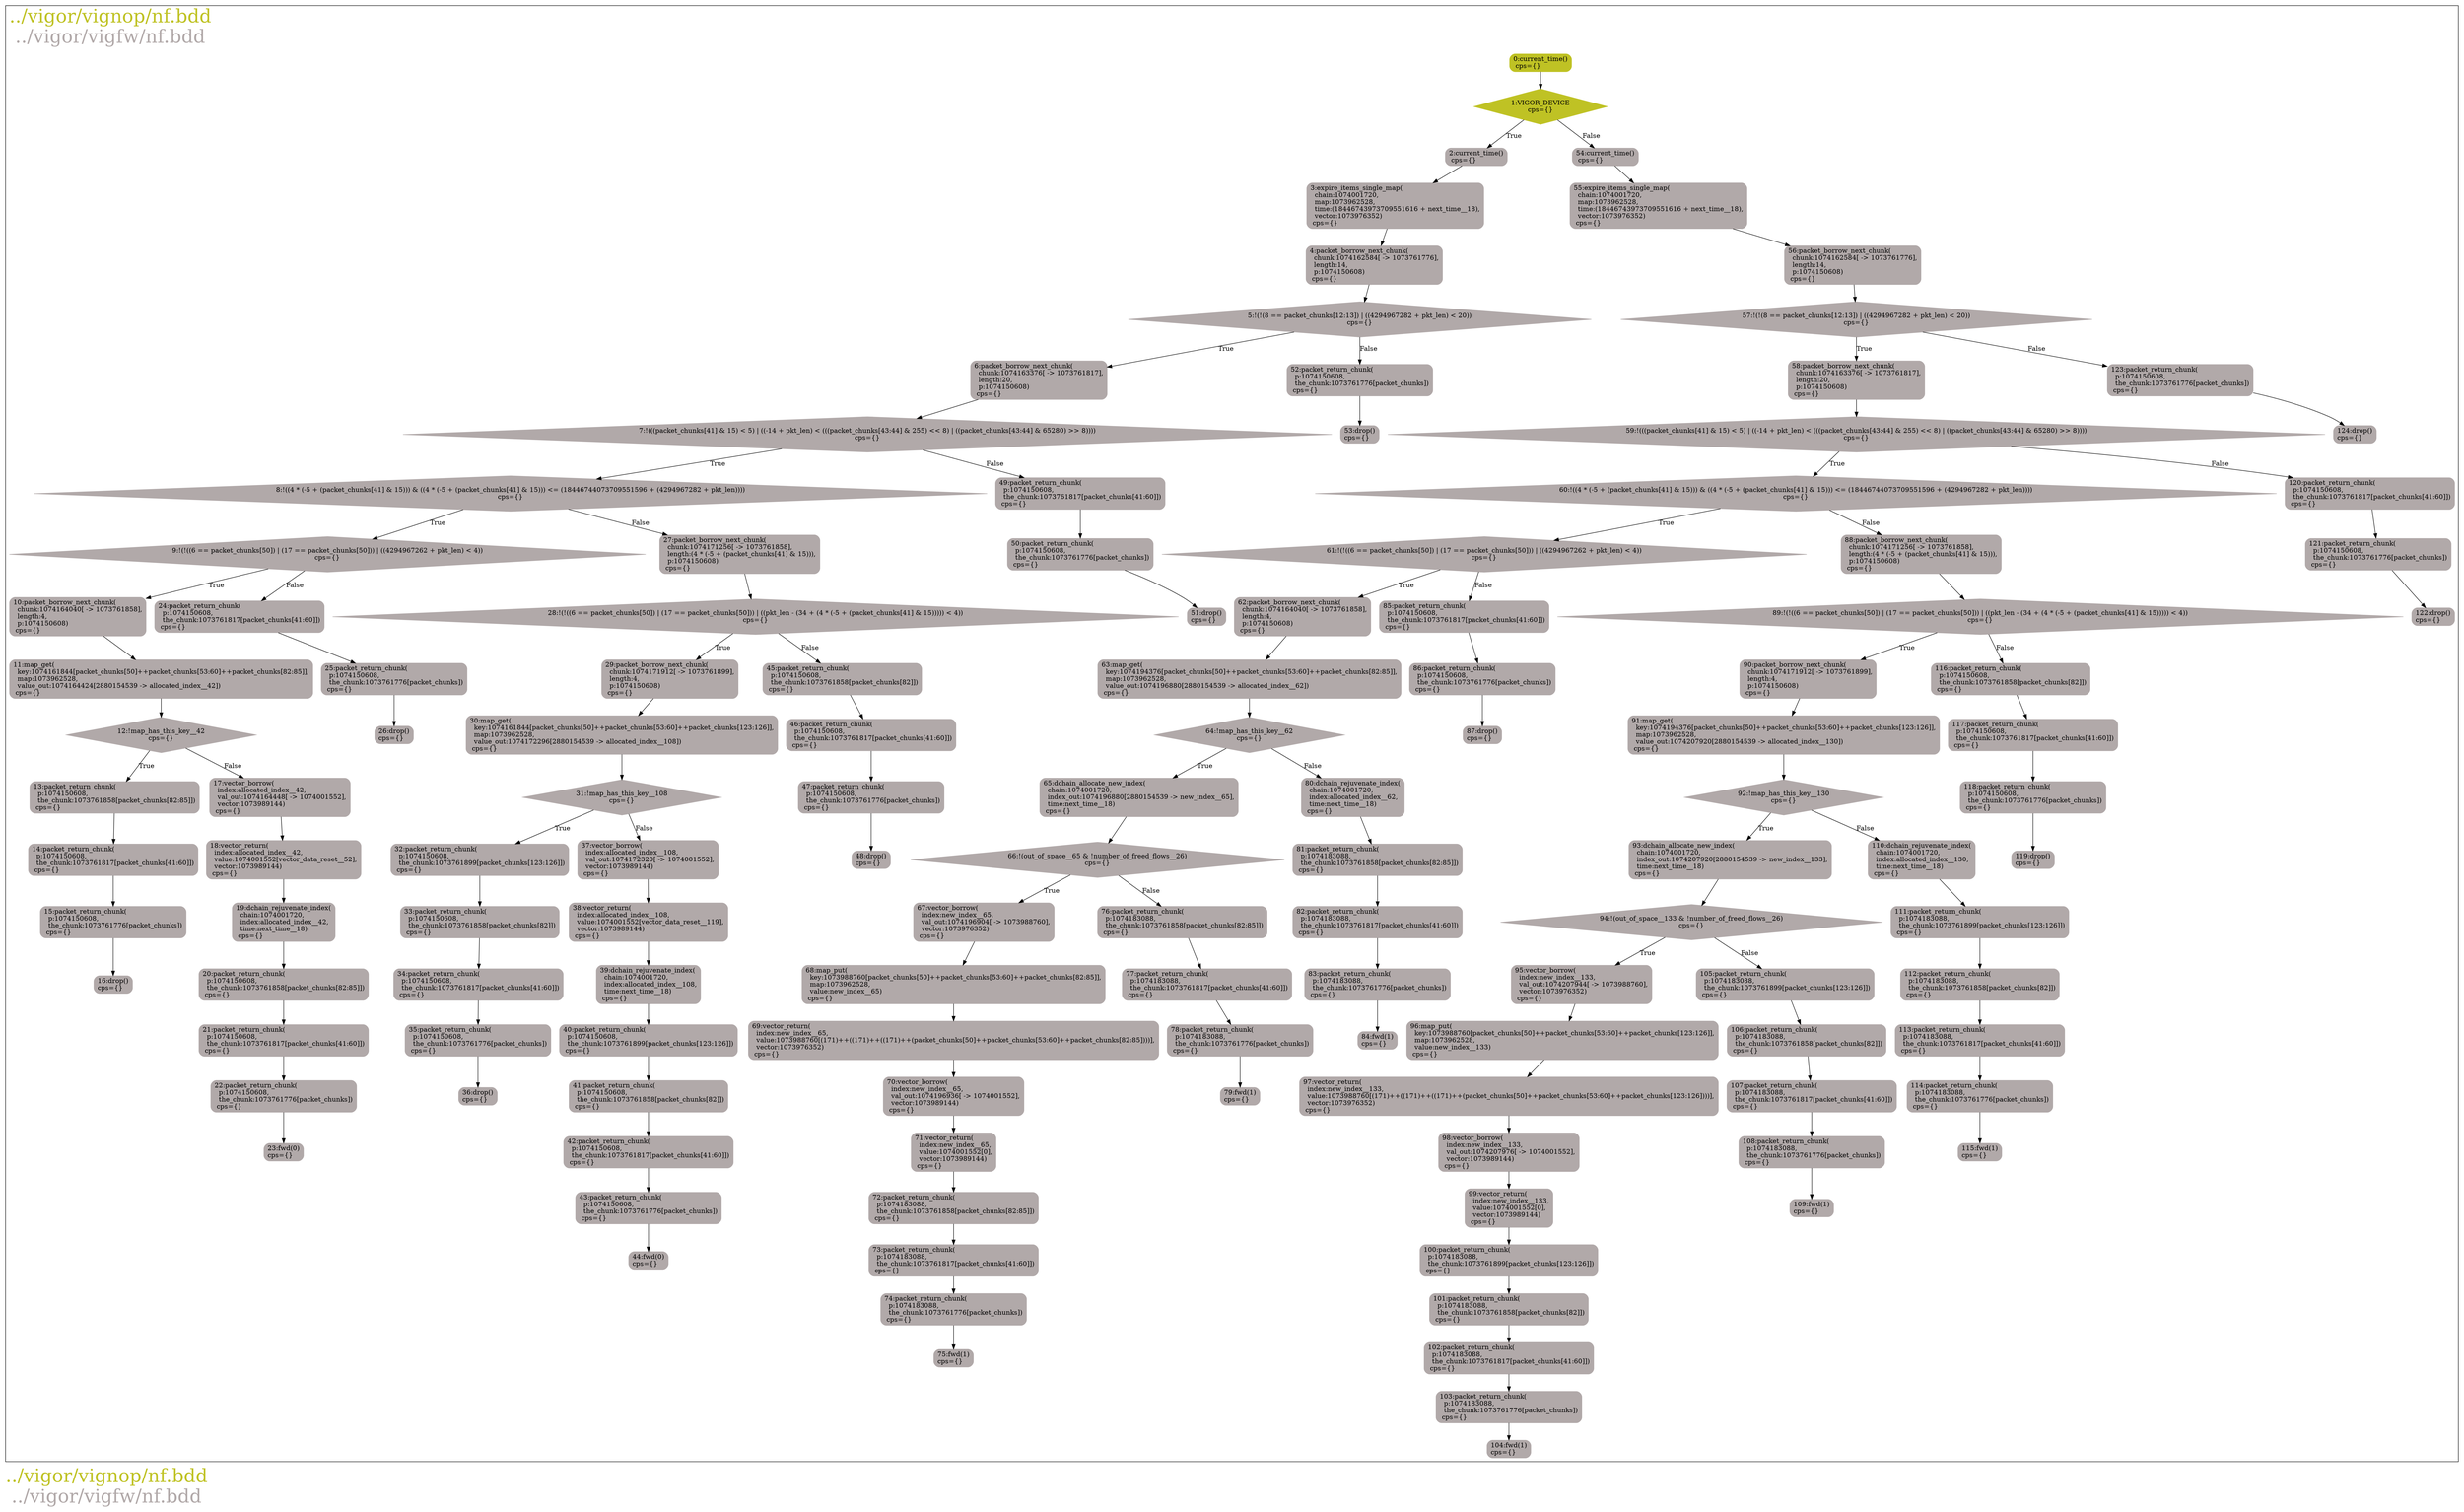 digraph mygraph {
	label = <<font point-size='40' color='#bfc224'>../vigor/vignop/nf.bdd</font><br/><font point-size='40' color='#b1a9a9'>../vigor/vigfw/nf.bdd</font>>
	labeljust=left;
	node [shape=box style=rounded border=0];
	subgraph clusterprocess {
		node [style="rounded,filled",color=white];
		16 [label="16:drop()\lcps={}\l", color="#b1a9a9"];
		15 [label="15:packet_return_chunk(\l  p:1074150608,\l  the_chunk:1073761776[packet_chunks])\l cps={}\l", color="#b1a9a9"];
		15 -> 16;
		14 [label="14:packet_return_chunk(\l  p:1074150608,\l  the_chunk:1073761817[packet_chunks[41:60]])\l cps={}\l", color="#b1a9a9"];
		14 -> 15;
		13 [label="13:packet_return_chunk(\l  p:1074150608,\l  the_chunk:1073761858[packet_chunks[82:85]])\l cps={}\l", color="#b1a9a9"];
		13 -> 14;
		23 [label="23:fwd(0)\lcps={}\l", color="#b1a9a9"];
		22 [label="22:packet_return_chunk(\l  p:1074150608,\l  the_chunk:1073761776[packet_chunks])\l cps={}\l", color="#b1a9a9"];
		22 -> 23;
		21 [label="21:packet_return_chunk(\l  p:1074150608,\l  the_chunk:1073761817[packet_chunks[41:60]])\l cps={}\l", color="#b1a9a9"];
		21 -> 22;
		20 [label="20:packet_return_chunk(\l  p:1074150608,\l  the_chunk:1073761858[packet_chunks[82:85]])\l cps={}\l", color="#b1a9a9"];
		20 -> 21;
		19 [label="19:dchain_rejuvenate_index(\l  chain:1074001720,\l  index:allocated_index__42,\l  time:next_time__18)\l cps={}\l", color="#b1a9a9"];
		19 -> 20;
		18 [label="18:vector_return(\l  index:allocated_index__42,\l  value:1074001552[vector_data_reset__52],\l  vector:1073989144)\l cps={}\l", color="#b1a9a9"];
		18 -> 19;
		17 [label="17:vector_borrow(\l  index:allocated_index__42,\l  val_out:1074164448[ -> 1074001552],\l  vector:1073989144)\l cps={}\l", color="#b1a9a9"];
		17 -> 18;
		12 [shape=Mdiamond, label="12:!map_has_this_key__42\ncps={}", color="#b1a9a9"];
		12 -> 13 [label="True"];
		12 -> 17 [label="False"];
		11 [label="11:map_get(\l  key:1074161844[packet_chunks[50]++packet_chunks[53:60]++packet_chunks[82:85]],\l  map:1073962528,\l  value_out:1074164424[2880154539 -> allocated_index__42])\l cps={}\l", color="#b1a9a9"];
		11 -> 12;
		10 [label="10:packet_borrow_next_chunk(\l  chunk:1074164040[ -> 1073761858],\l  length:4,\l  p:1074150608)\l cps={}\l", color="#b1a9a9"];
		10 -> 11;
		26 [label="26:drop()\lcps={}\l", color="#b1a9a9"];
		25 [label="25:packet_return_chunk(\l  p:1074150608,\l  the_chunk:1073761776[packet_chunks])\l cps={}\l", color="#b1a9a9"];
		25 -> 26;
		24 [label="24:packet_return_chunk(\l  p:1074150608,\l  the_chunk:1073761817[packet_chunks[41:60]])\l cps={}\l", color="#b1a9a9"];
		24 -> 25;
		9 [shape=Mdiamond, label="9:!(!((6 == packet_chunks[50]) | (17 == packet_chunks[50])) | ((4294967262 + pkt_len) < 4))\ncps={}", color="#b1a9a9"];
		9 -> 10 [label="True"];
		9 -> 24 [label="False"];
		36 [label="36:drop()\lcps={}\l", color="#b1a9a9"];
		35 [label="35:packet_return_chunk(\l  p:1074150608,\l  the_chunk:1073761776[packet_chunks])\l cps={}\l", color="#b1a9a9"];
		35 -> 36;
		34 [label="34:packet_return_chunk(\l  p:1074150608,\l  the_chunk:1073761817[packet_chunks[41:60]])\l cps={}\l", color="#b1a9a9"];
		34 -> 35;
		33 [label="33:packet_return_chunk(\l  p:1074150608,\l  the_chunk:1073761858[packet_chunks[82]])\l cps={}\l", color="#b1a9a9"];
		33 -> 34;
		32 [label="32:packet_return_chunk(\l  p:1074150608,\l  the_chunk:1073761899[packet_chunks[123:126]])\l cps={}\l", color="#b1a9a9"];
		32 -> 33;
		44 [label="44:fwd(0)\lcps={}\l", color="#b1a9a9"];
		43 [label="43:packet_return_chunk(\l  p:1074150608,\l  the_chunk:1073761776[packet_chunks])\l cps={}\l", color="#b1a9a9"];
		43 -> 44;
		42 [label="42:packet_return_chunk(\l  p:1074150608,\l  the_chunk:1073761817[packet_chunks[41:60]])\l cps={}\l", color="#b1a9a9"];
		42 -> 43;
		41 [label="41:packet_return_chunk(\l  p:1074150608,\l  the_chunk:1073761858[packet_chunks[82]])\l cps={}\l", color="#b1a9a9"];
		41 -> 42;
		40 [label="40:packet_return_chunk(\l  p:1074150608,\l  the_chunk:1073761899[packet_chunks[123:126]])\l cps={}\l", color="#b1a9a9"];
		40 -> 41;
		39 [label="39:dchain_rejuvenate_index(\l  chain:1074001720,\l  index:allocated_index__108,\l  time:next_time__18)\l cps={}\l", color="#b1a9a9"];
		39 -> 40;
		38 [label="38:vector_return(\l  index:allocated_index__108,\l  value:1074001552[vector_data_reset__119],\l  vector:1073989144)\l cps={}\l", color="#b1a9a9"];
		38 -> 39;
		37 [label="37:vector_borrow(\l  index:allocated_index__108,\l  val_out:1074172320[ -> 1074001552],\l  vector:1073989144)\l cps={}\l", color="#b1a9a9"];
		37 -> 38;
		31 [shape=Mdiamond, label="31:!map_has_this_key__108\ncps={}", color="#b1a9a9"];
		31 -> 32 [label="True"];
		31 -> 37 [label="False"];
		30 [label="30:map_get(\l  key:1074161844[packet_chunks[50]++packet_chunks[53:60]++packet_chunks[123:126]],\l  map:1073962528,\l  value_out:1074172296[2880154539 -> allocated_index__108])\l cps={}\l", color="#b1a9a9"];
		30 -> 31;
		29 [label="29:packet_borrow_next_chunk(\l  chunk:1074171912[ -> 1073761899],\l  length:4,\l  p:1074150608)\l cps={}\l", color="#b1a9a9"];
		29 -> 30;
		48 [label="48:drop()\lcps={}\l", color="#b1a9a9"];
		47 [label="47:packet_return_chunk(\l  p:1074150608,\l  the_chunk:1073761776[packet_chunks])\l cps={}\l", color="#b1a9a9"];
		47 -> 48;
		46 [label="46:packet_return_chunk(\l  p:1074150608,\l  the_chunk:1073761817[packet_chunks[41:60]])\l cps={}\l", color="#b1a9a9"];
		46 -> 47;
		45 [label="45:packet_return_chunk(\l  p:1074150608,\l  the_chunk:1073761858[packet_chunks[82]])\l cps={}\l", color="#b1a9a9"];
		45 -> 46;
		28 [shape=Mdiamond, label="28:!(!((6 == packet_chunks[50]) | (17 == packet_chunks[50])) | ((pkt_len - (34 + (4 * (-5 + (packet_chunks[41] & 15))))) < 4))\ncps={}", color="#b1a9a9"];
		28 -> 29 [label="True"];
		28 -> 45 [label="False"];
		27 [label="27:packet_borrow_next_chunk(\l  chunk:1074171256[ -> 1073761858],\l  length:(4 * (-5 + (packet_chunks[41] & 15))),\l  p:1074150608)\l cps={}\l", color="#b1a9a9"];
		27 -> 28;
		8 [shape=Mdiamond, label="8:!((4 * (-5 + (packet_chunks[41] & 15))) & ((4 * (-5 + (packet_chunks[41] & 15))) <= (18446744073709551596 + (4294967282 + pkt_len))))\ncps={}", color="#b1a9a9"];
		8 -> 9 [label="True"];
		8 -> 27 [label="False"];
		51 [label="51:drop()\lcps={}\l", color="#b1a9a9"];
		50 [label="50:packet_return_chunk(\l  p:1074150608,\l  the_chunk:1073761776[packet_chunks])\l cps={}\l", color="#b1a9a9"];
		50 -> 51;
		49 [label="49:packet_return_chunk(\l  p:1074150608,\l  the_chunk:1073761817[packet_chunks[41:60]])\l cps={}\l", color="#b1a9a9"];
		49 -> 50;
		7 [shape=Mdiamond, label="7:!(((packet_chunks[41] & 15) < 5) | ((-14 + pkt_len) < (((packet_chunks[43:44] & 255) << 8) | ((packet_chunks[43:44] & 65280) >> 8))))\ncps={}", color="#b1a9a9"];
		7 -> 8 [label="True"];
		7 -> 49 [label="False"];
		6 [label="6:packet_borrow_next_chunk(\l  chunk:1074163376[ -> 1073761817],\l  length:20,\l  p:1074150608)\l cps={}\l", color="#b1a9a9"];
		6 -> 7;
		53 [label="53:drop()\lcps={}\l", color="#b1a9a9"];
		52 [label="52:packet_return_chunk(\l  p:1074150608,\l  the_chunk:1073761776[packet_chunks])\l cps={}\l", color="#b1a9a9"];
		52 -> 53;
		5 [shape=Mdiamond, label="5:!(!(8 == packet_chunks[12:13]) | ((4294967282 + pkt_len) < 20))\ncps={}", color="#b1a9a9"];
		5 -> 6 [label="True"];
		5 -> 52 [label="False"];
		4 [label="4:packet_borrow_next_chunk(\l  chunk:1074162584[ -> 1073761776],\l  length:14,\l  p:1074150608)\l cps={}\l", color="#b1a9a9"];
		4 -> 5;
		3 [label="3:expire_items_single_map(\l  chain:1074001720,\l  map:1073962528,\l  time:(18446743973709551616 + next_time__18),\l  vector:1073976352)\l cps={}\l", color="#b1a9a9"];
		3 -> 4;
		2 [label="2:current_time()\l cps={}\l", color="#b1a9a9"];
		2 -> 3;
		75 [label="75:fwd(1)\lcps={}\l", color="#b1a9a9"];
		74 [label="74:packet_return_chunk(\l  p:1074183088,\l  the_chunk:1073761776[packet_chunks])\l cps={}\l", color="#b1a9a9"];
		74 -> 75;
		73 [label="73:packet_return_chunk(\l  p:1074183088,\l  the_chunk:1073761817[packet_chunks[41:60]])\l cps={}\l", color="#b1a9a9"];
		73 -> 74;
		72 [label="72:packet_return_chunk(\l  p:1074183088,\l  the_chunk:1073761858[packet_chunks[82:85]])\l cps={}\l", color="#b1a9a9"];
		72 -> 73;
		71 [label="71:vector_return(\l  index:new_index__65,\l  value:1074001552[0],\l  vector:1073989144)\l cps={}\l", color="#b1a9a9"];
		71 -> 72;
		70 [label="70:vector_borrow(\l  index:new_index__65,\l  val_out:1074196936[ -> 1074001552],\l  vector:1073989144)\l cps={}\l", color="#b1a9a9"];
		70 -> 71;
		69 [label="69:vector_return(\l  index:new_index__65,\l  value:1073988760[(171)++((171)++((171)++(packet_chunks[50]++packet_chunks[53:60]++packet_chunks[82:85])))],\l  vector:1073976352)\l cps={}\l", color="#b1a9a9"];
		69 -> 70;
		68 [label="68:map_put(\l  key:1073988760[packet_chunks[50]++packet_chunks[53:60]++packet_chunks[82:85]],\l  map:1073962528,\l  value:new_index__65)\l cps={}\l", color="#b1a9a9"];
		68 -> 69;
		67 [label="67:vector_borrow(\l  index:new_index__65,\l  val_out:1074196904[ -> 1073988760],\l  vector:1073976352)\l cps={}\l", color="#b1a9a9"];
		67 -> 68;
		79 [label="79:fwd(1)\lcps={}\l", color="#b1a9a9"];
		78 [label="78:packet_return_chunk(\l  p:1074183088,\l  the_chunk:1073761776[packet_chunks])\l cps={}\l", color="#b1a9a9"];
		78 -> 79;
		77 [label="77:packet_return_chunk(\l  p:1074183088,\l  the_chunk:1073761817[packet_chunks[41:60]])\l cps={}\l", color="#b1a9a9"];
		77 -> 78;
		76 [label="76:packet_return_chunk(\l  p:1074183088,\l  the_chunk:1073761858[packet_chunks[82:85]])\l cps={}\l", color="#b1a9a9"];
		76 -> 77;
		66 [shape=Mdiamond, label="66:!(out_of_space__65 & !number_of_freed_flows__26)\ncps={}", color="#b1a9a9"];
		66 -> 67 [label="True"];
		66 -> 76 [label="False"];
		65 [label="65:dchain_allocate_new_index(\l  chain:1074001720,\l  index_out:1074196880[2880154539 -> new_index__65],\l  time:next_time__18)\l cps={}\l", color="#b1a9a9"];
		65 -> 66;
		84 [label="84:fwd(1)\lcps={}\l", color="#b1a9a9"];
		83 [label="83:packet_return_chunk(\l  p:1074183088,\l  the_chunk:1073761776[packet_chunks])\l cps={}\l", color="#b1a9a9"];
		83 -> 84;
		82 [label="82:packet_return_chunk(\l  p:1074183088,\l  the_chunk:1073761817[packet_chunks[41:60]])\l cps={}\l", color="#b1a9a9"];
		82 -> 83;
		81 [label="81:packet_return_chunk(\l  p:1074183088,\l  the_chunk:1073761858[packet_chunks[82:85]])\l cps={}\l", color="#b1a9a9"];
		81 -> 82;
		80 [label="80:dchain_rejuvenate_index(\l  chain:1074001720,\l  index:allocated_index__62,\l  time:next_time__18)\l cps={}\l", color="#b1a9a9"];
		80 -> 81;
		64 [shape=Mdiamond, label="64:!map_has_this_key__62\ncps={}", color="#b1a9a9"];
		64 -> 65 [label="True"];
		64 -> 80 [label="False"];
		63 [label="63:map_get(\l  key:1074194376[packet_chunks[50]++packet_chunks[53:60]++packet_chunks[82:85]],\l  map:1073962528,\l  value_out:1074196880[2880154539 -> allocated_index__62])\l cps={}\l", color="#b1a9a9"];
		63 -> 64;
		62 [label="62:packet_borrow_next_chunk(\l  chunk:1074164040[ -> 1073761858],\l  length:4,\l  p:1074150608)\l cps={}\l", color="#b1a9a9"];
		62 -> 63;
		87 [label="87:drop()\lcps={}\l", color="#b1a9a9"];
		86 [label="86:packet_return_chunk(\l  p:1074150608,\l  the_chunk:1073761776[packet_chunks])\l cps={}\l", color="#b1a9a9"];
		86 -> 87;
		85 [label="85:packet_return_chunk(\l  p:1074150608,\l  the_chunk:1073761817[packet_chunks[41:60]])\l cps={}\l", color="#b1a9a9"];
		85 -> 86;
		61 [shape=Mdiamond, label="61:!(!((6 == packet_chunks[50]) | (17 == packet_chunks[50])) | ((4294967262 + pkt_len) < 4))\ncps={}", color="#b1a9a9"];
		61 -> 62 [label="True"];
		61 -> 85 [label="False"];
		104 [label="104:fwd(1)\lcps={}\l", color="#b1a9a9"];
		103 [label="103:packet_return_chunk(\l  p:1074183088,\l  the_chunk:1073761776[packet_chunks])\l cps={}\l", color="#b1a9a9"];
		103 -> 104;
		102 [label="102:packet_return_chunk(\l  p:1074183088,\l  the_chunk:1073761817[packet_chunks[41:60]])\l cps={}\l", color="#b1a9a9"];
		102 -> 103;
		101 [label="101:packet_return_chunk(\l  p:1074183088,\l  the_chunk:1073761858[packet_chunks[82]])\l cps={}\l", color="#b1a9a9"];
		101 -> 102;
		100 [label="100:packet_return_chunk(\l  p:1074183088,\l  the_chunk:1073761899[packet_chunks[123:126]])\l cps={}\l", color="#b1a9a9"];
		100 -> 101;
		99 [label="99:vector_return(\l  index:new_index__133,\l  value:1074001552[0],\l  vector:1073989144)\l cps={}\l", color="#b1a9a9"];
		99 -> 100;
		98 [label="98:vector_borrow(\l  index:new_index__133,\l  val_out:1074207976[ -> 1074001552],\l  vector:1073989144)\l cps={}\l", color="#b1a9a9"];
		98 -> 99;
		97 [label="97:vector_return(\l  index:new_index__133,\l  value:1073988760[(171)++((171)++((171)++(packet_chunks[50]++packet_chunks[53:60]++packet_chunks[123:126])))],\l  vector:1073976352)\l cps={}\l", color="#b1a9a9"];
		97 -> 98;
		96 [label="96:map_put(\l  key:1073988760[packet_chunks[50]++packet_chunks[53:60]++packet_chunks[123:126]],\l  map:1073962528,\l  value:new_index__133)\l cps={}\l", color="#b1a9a9"];
		96 -> 97;
		95 [label="95:vector_borrow(\l  index:new_index__133,\l  val_out:1074207944[ -> 1073988760],\l  vector:1073976352)\l cps={}\l", color="#b1a9a9"];
		95 -> 96;
		109 [label="109:fwd(1)\lcps={}\l", color="#b1a9a9"];
		108 [label="108:packet_return_chunk(\l  p:1074183088,\l  the_chunk:1073761776[packet_chunks])\l cps={}\l", color="#b1a9a9"];
		108 -> 109;
		107 [label="107:packet_return_chunk(\l  p:1074183088,\l  the_chunk:1073761817[packet_chunks[41:60]])\l cps={}\l", color="#b1a9a9"];
		107 -> 108;
		106 [label="106:packet_return_chunk(\l  p:1074183088,\l  the_chunk:1073761858[packet_chunks[82]])\l cps={}\l", color="#b1a9a9"];
		106 -> 107;
		105 [label="105:packet_return_chunk(\l  p:1074183088,\l  the_chunk:1073761899[packet_chunks[123:126]])\l cps={}\l", color="#b1a9a9"];
		105 -> 106;
		94 [shape=Mdiamond, label="94:!(out_of_space__133 & !number_of_freed_flows__26)\ncps={}", color="#b1a9a9"];
		94 -> 95 [label="True"];
		94 -> 105 [label="False"];
		93 [label="93:dchain_allocate_new_index(\l  chain:1074001720,\l  index_out:1074207920[2880154539 -> new_index__133],\l  time:next_time__18)\l cps={}\l", color="#b1a9a9"];
		93 -> 94;
		115 [label="115:fwd(1)\lcps={}\l", color="#b1a9a9"];
		114 [label="114:packet_return_chunk(\l  p:1074183088,\l  the_chunk:1073761776[packet_chunks])\l cps={}\l", color="#b1a9a9"];
		114 -> 115;
		113 [label="113:packet_return_chunk(\l  p:1074183088,\l  the_chunk:1073761817[packet_chunks[41:60]])\l cps={}\l", color="#b1a9a9"];
		113 -> 114;
		112 [label="112:packet_return_chunk(\l  p:1074183088,\l  the_chunk:1073761858[packet_chunks[82]])\l cps={}\l", color="#b1a9a9"];
		112 -> 113;
		111 [label="111:packet_return_chunk(\l  p:1074183088,\l  the_chunk:1073761899[packet_chunks[123:126]])\l cps={}\l", color="#b1a9a9"];
		111 -> 112;
		110 [label="110:dchain_rejuvenate_index(\l  chain:1074001720,\l  index:allocated_index__130,\l  time:next_time__18)\l cps={}\l", color="#b1a9a9"];
		110 -> 111;
		92 [shape=Mdiamond, label="92:!map_has_this_key__130\ncps={}", color="#b1a9a9"];
		92 -> 93 [label="True"];
		92 -> 110 [label="False"];
		91 [label="91:map_get(\l  key:1074194376[packet_chunks[50]++packet_chunks[53:60]++packet_chunks[123:126]],\l  map:1073962528,\l  value_out:1074207920[2880154539 -> allocated_index__130])\l cps={}\l", color="#b1a9a9"];
		91 -> 92;
		90 [label="90:packet_borrow_next_chunk(\l  chunk:1074171912[ -> 1073761899],\l  length:4,\l  p:1074150608)\l cps={}\l", color="#b1a9a9"];
		90 -> 91;
		119 [label="119:drop()\lcps={}\l", color="#b1a9a9"];
		118 [label="118:packet_return_chunk(\l  p:1074150608,\l  the_chunk:1073761776[packet_chunks])\l cps={}\l", color="#b1a9a9"];
		118 -> 119;
		117 [label="117:packet_return_chunk(\l  p:1074150608,\l  the_chunk:1073761817[packet_chunks[41:60]])\l cps={}\l", color="#b1a9a9"];
		117 -> 118;
		116 [label="116:packet_return_chunk(\l  p:1074150608,\l  the_chunk:1073761858[packet_chunks[82]])\l cps={}\l", color="#b1a9a9"];
		116 -> 117;
		89 [shape=Mdiamond, label="89:!(!((6 == packet_chunks[50]) | (17 == packet_chunks[50])) | ((pkt_len - (34 + (4 * (-5 + (packet_chunks[41] & 15))))) < 4))\ncps={}", color="#b1a9a9"];
		89 -> 90 [label="True"];
		89 -> 116 [label="False"];
		88 [label="88:packet_borrow_next_chunk(\l  chunk:1074171256[ -> 1073761858],\l  length:(4 * (-5 + (packet_chunks[41] & 15))),\l  p:1074150608)\l cps={}\l", color="#b1a9a9"];
		88 -> 89;
		60 [shape=Mdiamond, label="60:!((4 * (-5 + (packet_chunks[41] & 15))) & ((4 * (-5 + (packet_chunks[41] & 15))) <= (18446744073709551596 + (4294967282 + pkt_len))))\ncps={}", color="#b1a9a9"];
		60 -> 61 [label="True"];
		60 -> 88 [label="False"];
		122 [label="122:drop()\lcps={}\l", color="#b1a9a9"];
		121 [label="121:packet_return_chunk(\l  p:1074150608,\l  the_chunk:1073761776[packet_chunks])\l cps={}\l", color="#b1a9a9"];
		121 -> 122;
		120 [label="120:packet_return_chunk(\l  p:1074150608,\l  the_chunk:1073761817[packet_chunks[41:60]])\l cps={}\l", color="#b1a9a9"];
		120 -> 121;
		59 [shape=Mdiamond, label="59:!(((packet_chunks[41] & 15) < 5) | ((-14 + pkt_len) < (((packet_chunks[43:44] & 255) << 8) | ((packet_chunks[43:44] & 65280) >> 8))))\ncps={}", color="#b1a9a9"];
		59 -> 60 [label="True"];
		59 -> 120 [label="False"];
		58 [label="58:packet_borrow_next_chunk(\l  chunk:1074163376[ -> 1073761817],\l  length:20,\l  p:1074150608)\l cps={}\l", color="#b1a9a9"];
		58 -> 59;
		124 [label="124:drop()\lcps={}\l", color="#b1a9a9"];
		123 [label="123:packet_return_chunk(\l  p:1074150608,\l  the_chunk:1073761776[packet_chunks])\l cps={}\l", color="#b1a9a9"];
		123 -> 124;
		57 [shape=Mdiamond, label="57:!(!(8 == packet_chunks[12:13]) | ((4294967282 + pkt_len) < 20))\ncps={}", color="#b1a9a9"];
		57 -> 58 [label="True"];
		57 -> 123 [label="False"];
		56 [label="56:packet_borrow_next_chunk(\l  chunk:1074162584[ -> 1073761776],\l  length:14,\l  p:1074150608)\l cps={}\l", color="#b1a9a9"];
		56 -> 57;
		55 [label="55:expire_items_single_map(\l  chain:1074001720,\l  map:1073962528,\l  time:(18446743973709551616 + next_time__18),\l  vector:1073976352)\l cps={}\l", color="#b1a9a9"];
		55 -> 56;
		54 [label="54:current_time()\l cps={}\l", color="#b1a9a9"];
		54 -> 55;
		1 [shape=Mdiamond, label="1:VIGOR_DEVICE\ncps={}", color="#bfc224"];
		1 -> 2 [label="True"];
		1 -> 54 [label="False"];
		0 [label="0:current_time()\l cps={}\l", color="#bfc224"];
		0 -> 1;
	}
}